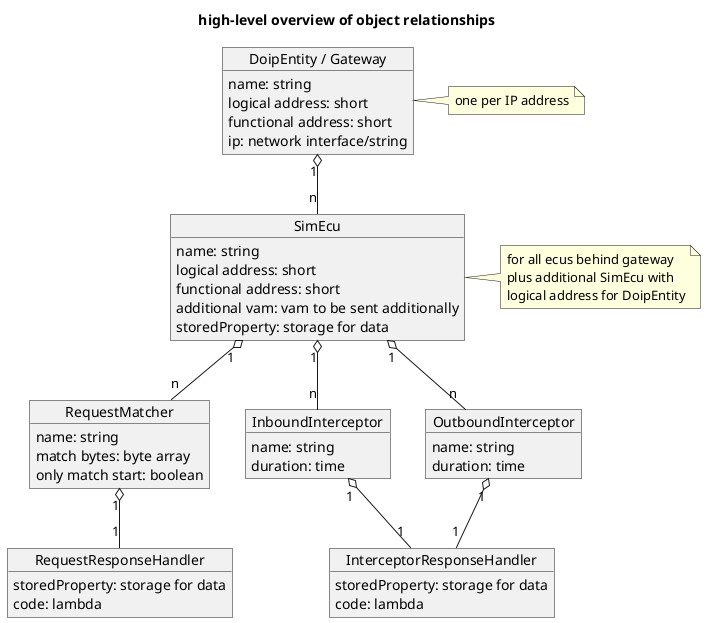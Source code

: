 @startuml

title high-level overview of object relationships

object "DoipEntity / Gateway" as DoipEntity
object SimEcu
object RequestMatcher
object RequestResponseHandler
object InboundInterceptor
object OutboundInterceptor
object InterceptorResponseHandler

note right of DoipEntity : one per IP address
note right of SimEcu : for all ecus behind gateway\nplus additional SimEcu with\nlogical address for DoipEntity

object DoipEntity {
    name: string
    logical address: short
    functional address: short
    ip: network interface/string
}

object SimEcu {
    name: string
    logical address: short
    functional address: short
    additional vam: vam to be sent additionally
    storedProperty: storage for data
}

object RequestMatcher {
    name: string
    match bytes: byte array
    only match start: boolean
}

object InboundInterceptor {
    name: string
    duration: time
}

object OutboundInterceptor {
    name: string
    duration: time
}

object RequestResponseHandler {
    storedProperty: storage for data
    code: lambda
}

object InterceptorResponseHandler {
    storedProperty: storage for data
    code: lambda
}

DoipEntity "1" o-- "n" SimEcu
SimEcu "1" o-- "n" InboundInterceptor
SimEcu "1" o-- "n" RequestMatcher
RequestMatcher "1" o-- "1" RequestResponseHandler
SimEcu "1" o-- "n" OutboundInterceptor

InboundInterceptor "1" o-- "1" InterceptorResponseHandler
OutboundInterceptor "1" o-- "1" InterceptorResponseHandler

@enduml
